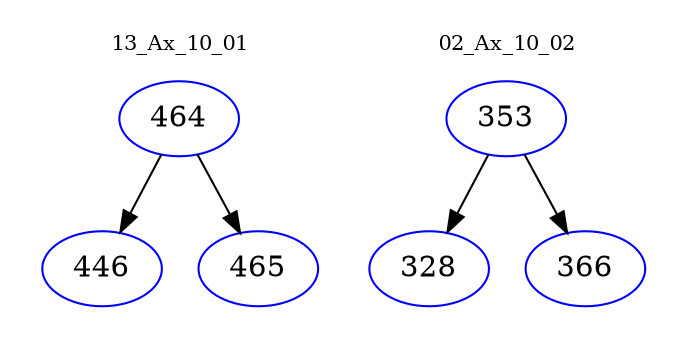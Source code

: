 digraph{
subgraph cluster_0 {
color = white
label = "13_Ax_10_01";
fontsize=10;
T0_464 [label="464", color="blue"]
T0_464 -> T0_446 [color="black"]
T0_446 [label="446", color="blue"]
T0_464 -> T0_465 [color="black"]
T0_465 [label="465", color="blue"]
}
subgraph cluster_1 {
color = white
label = "02_Ax_10_02";
fontsize=10;
T1_353 [label="353", color="blue"]
T1_353 -> T1_328 [color="black"]
T1_328 [label="328", color="blue"]
T1_353 -> T1_366 [color="black"]
T1_366 [label="366", color="blue"]
}
}
